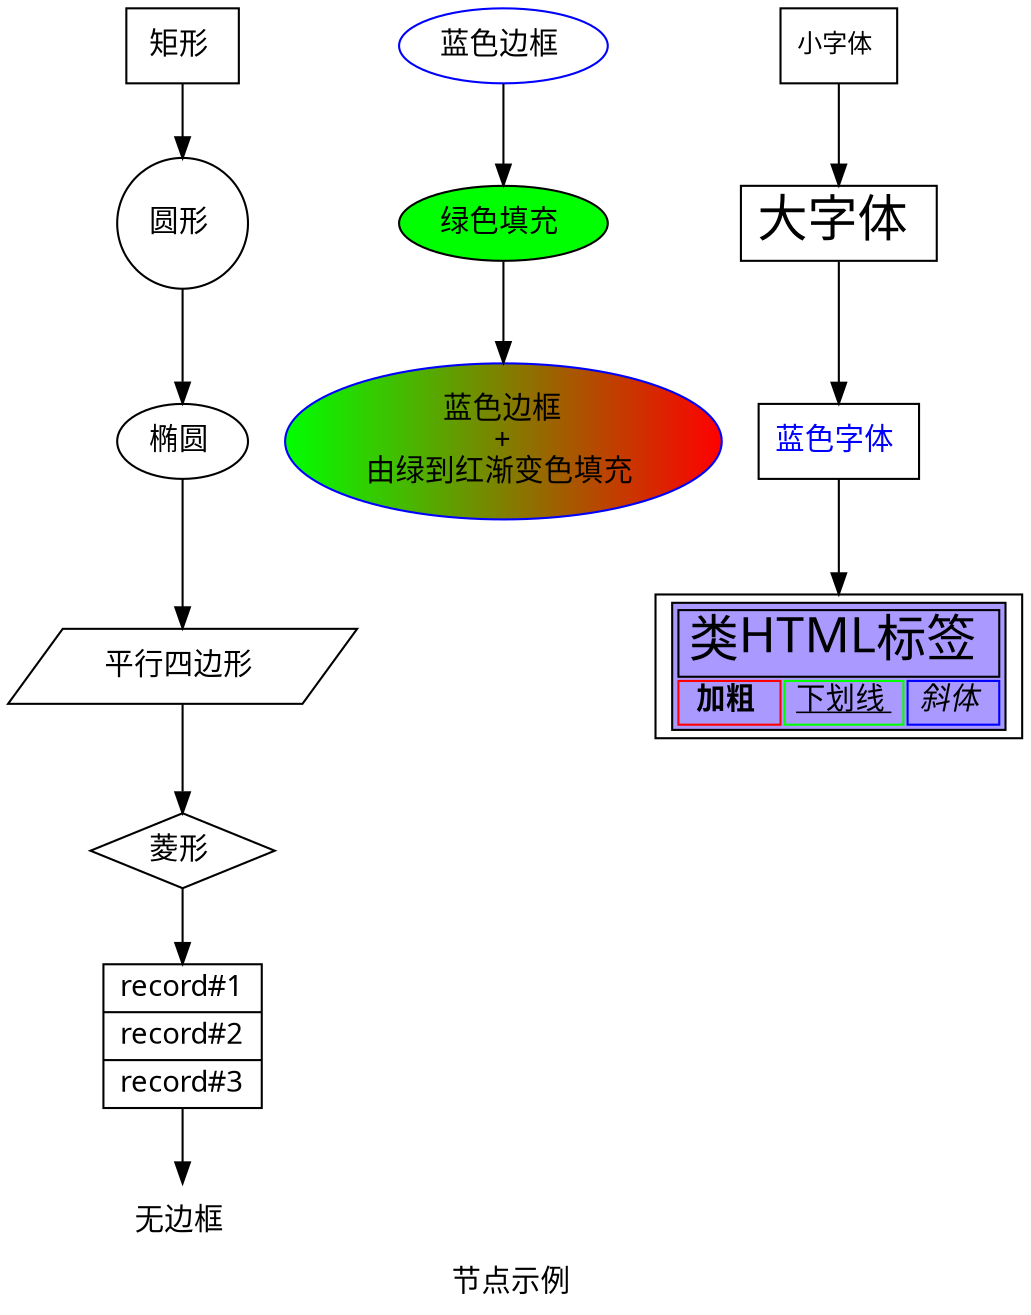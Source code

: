 digraph node_intro {
	graph [label="节点示例 ", fontname="Microsoft Yahei"];
	node [fontname="Microsoft Yahei"];
	
	shape1 [shape=box, label="矩形 "];
	shape2 [shape=circle, label="圆形 "];
	shape3 [shape=ellipse, label="椭圆 "];
	shape4 [shape=polygon, sides=4, skew=0.4, label="平行四边形 "];
	shape5 [shape=diamond, label="菱形 "];
	shape6 [shape=record, label="{record#1|record#2|record#3}"];
	shape7 [shape=none, label="无边框 "];
	shape1:s -> shape2 -> shape3 -> shape4 -> shape5 -> shape6 -> shape7;

	color1 [color=blue, label="蓝色边框 "];
	color2 [style=filled, fillcolor=green, label="绿色填充 "];
	color3 [color="#0000ff", style=filled, fillcolor="green:red", label="蓝色边框\n+\n由绿到红渐变色填充 "];
	color1 -> color2 -> color3;

	text1 [shape=box, fontsize=12, label="小字体 "];
	text2 [shape=box, fontsize=24, label="大字体 "];
	text3 [shape=box, fontcolor=blue, label="蓝色字体 "];
	text4 [shape=box, label=<
		<table bgcolor="#aa99ff" align="center">
			<tr>
				<td colspan="3" width="20"><font point-size="24">类HTML标签 </font></td>
			</tr>
			<tr>
				<td color="red"><b>加粗 </b></td>
				<td color="green"><u>下划线 </u></td>
				<td color="blue"><i>斜体 </i></td>
			</tr>
		</table>
	>];
	text1 -> text2 -> text3 -> text4;
}